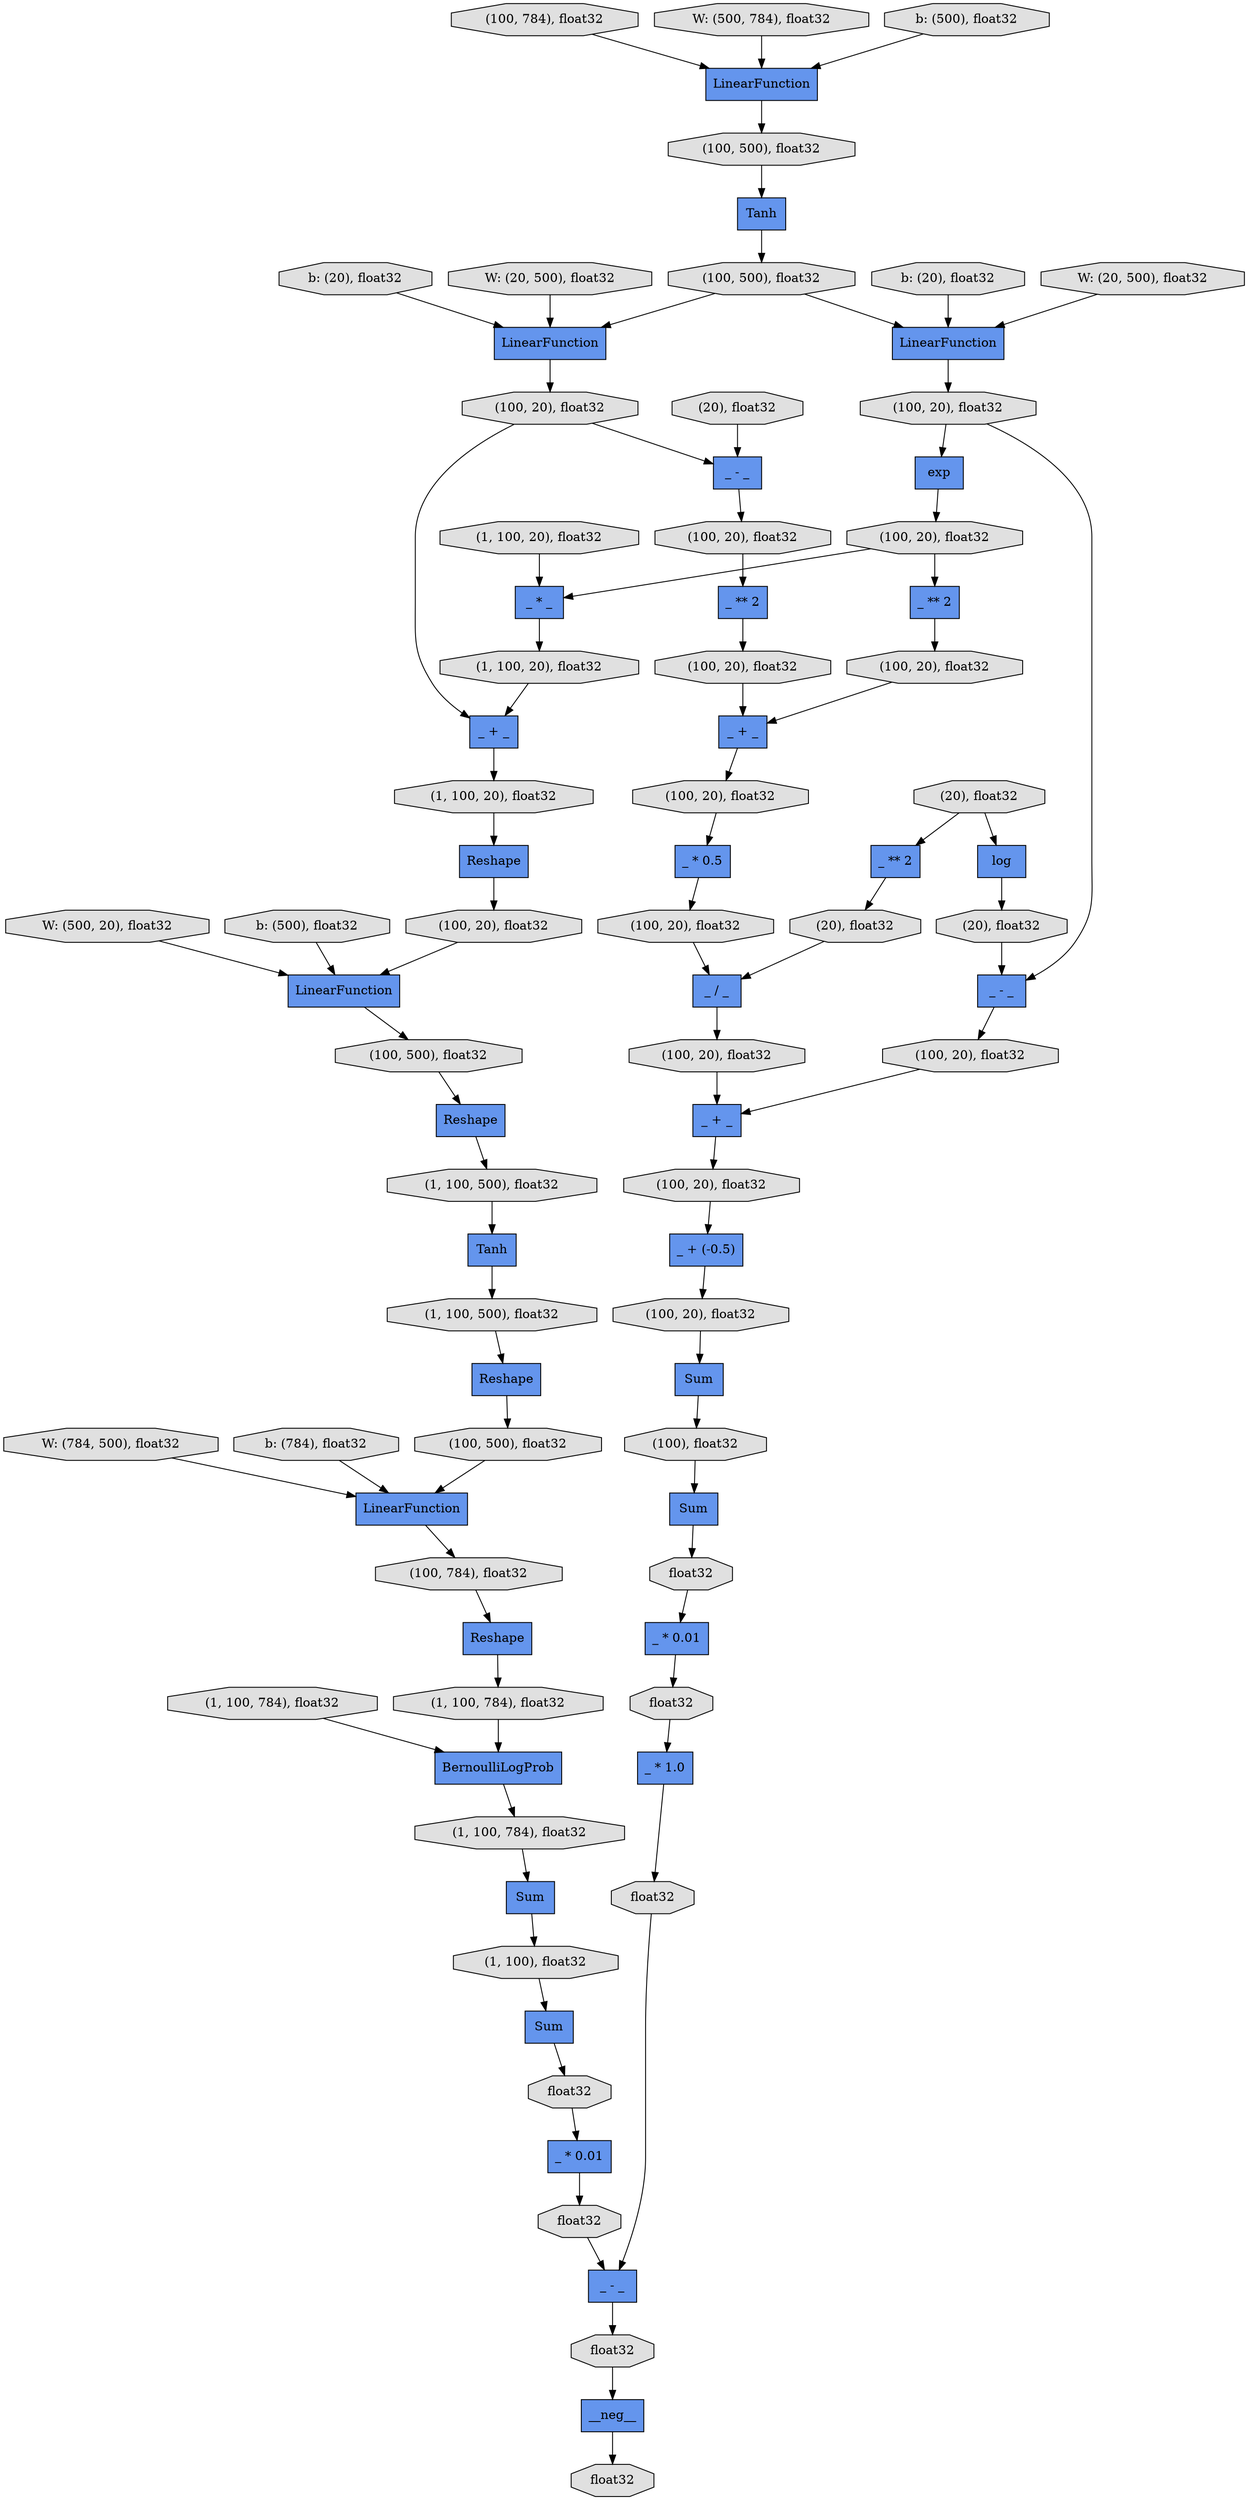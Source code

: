 digraph graphname{rankdir=TB;2923788517560 [label="(100, 20), float32",shape="octagon",fillcolor="#E0E0E0",style="filled"];2923788312816 [label="W: (784, 500), float32",shape="octagon",fillcolor="#E0E0E0",style="filled"];2923788517784 [label="(100, 20), float32",shape="octagon",fillcolor="#E0E0E0",style="filled"];2923788517896 [label="exp",shape="record",fillcolor="#6495ED",style="filled"];2923788313152 [label="b: (784), float32",shape="octagon",fillcolor="#E0E0E0",style="filled"];2923788518120 [label="(100, 20), float32",shape="octagon",fillcolor="#E0E0E0",style="filled"];2923788518232 [label="_ + _",shape="record",fillcolor="#6495ED",style="filled"];2923788518288 [label="(1, 100, 20), float32",shape="octagon",fillcolor="#E0E0E0",style="filled"];2923788518344 [label="Reshape",shape="record",fillcolor="#6495ED",style="filled"];2923788518400 [label="(1, 100, 20), float32",shape="octagon",fillcolor="#E0E0E0",style="filled"];2923788518568 [label="(1, 100, 20), float32",shape="octagon",fillcolor="#E0E0E0",style="filled"];2923788518792 [label="Tanh",shape="record",fillcolor="#6495ED",style="filled"];2923788518904 [label="(100, 20), float32",shape="octagon",fillcolor="#E0E0E0",style="filled"];2923788518960 [label="LinearFunction",shape="record",fillcolor="#6495ED",style="filled"];2923788519016 [label="Reshape",shape="record",fillcolor="#6495ED",style="filled"];2923788519128 [label="(100, 500), float32",shape="octagon",fillcolor="#E0E0E0",style="filled"];2923788519296 [label="Reshape",shape="record",fillcolor="#6495ED",style="filled"];2923788519408 [label="(1, 100, 500), float32",shape="octagon",fillcolor="#E0E0E0",style="filled"];2923788519520 [label="(1, 100, 500), float32",shape="octagon",fillcolor="#E0E0E0",style="filled"];2923788519856 [label="(100, 500), float32",shape="octagon",fillcolor="#E0E0E0",style="filled"];2923788519912 [label="LinearFunction",shape="record",fillcolor="#6495ED",style="filled"];2923788519968 [label="Reshape",shape="record",fillcolor="#6495ED",style="filled"];2923788520080 [label="(100, 784), float32",shape="octagon",fillcolor="#E0E0E0",style="filled"];2923788520360 [label="(1, 100, 784), float32",shape="octagon",fillcolor="#E0E0E0",style="filled"];2923788520640 [label="(20), float32",shape="octagon",fillcolor="#E0E0E0",style="filled"];2923788520696 [label="Sum",shape="record",fillcolor="#6495ED",style="filled"];2923788520808 [label="(20), float32",shape="octagon",fillcolor="#E0E0E0",style="filled"];2923788520864 [label="log",shape="record",fillcolor="#6495ED",style="filled"];2923788316064 [label="LinearFunction",shape="record",fillcolor="#6495ED",style="filled"];2923788316232 [label="Tanh",shape="record",fillcolor="#6495ED",style="filled"];2923788521144 [label="(20), float32",shape="octagon",fillcolor="#E0E0E0",style="filled"];2923788316344 [label="(100, 784), float32",shape="octagon",fillcolor="#E0E0E0",style="filled"];2923788316400 [label="LinearFunction",shape="record",fillcolor="#6495ED",style="filled"];2923788521256 [label="(1, 100, 784), float32",shape="octagon",fillcolor="#E0E0E0",style="filled"];2923788316456 [label="LinearFunction",shape="record",fillcolor="#6495ED",style="filled"];2923788521312 [label="BernoulliLogProb",shape="record",fillcolor="#6495ED",style="filled"];2923788316568 [label="(100, 500), float32",shape="octagon",fillcolor="#E0E0E0",style="filled"];2923737657240 [label="W: (500, 784), float32",shape="octagon",fillcolor="#E0E0E0",style="filled"];2923788521424 [label="Sum",shape="record",fillcolor="#6495ED",style="filled"];2923791872072 [label="float32",shape="octagon",fillcolor="#E0E0E0",style="filled"];2923788562504 [label="(1, 100, 784), float32",shape="octagon",fillcolor="#E0E0E0",style="filled"];2923784982656 [label="_ * _",shape="record",fillcolor="#6495ED",style="filled"];2923788562616 [label="_ - _",shape="record",fillcolor="#6495ED",style="filled"];2923784982712 [label="(100, 500), float32",shape="octagon",fillcolor="#E0E0E0",style="filled"];2923791872240 [label="float32",shape="octagon",fillcolor="#E0E0E0",style="filled"];2923788562728 [label="(1, 100), float32",shape="octagon",fillcolor="#E0E0E0",style="filled"];2923788562840 [label="_ ** 2",shape="record",fillcolor="#6495ED",style="filled"];2923788562952 [label="float32",shape="octagon",fillcolor="#E0E0E0",style="filled"];2923788563008 [label="_ * 0.01",shape="record",fillcolor="#6495ED",style="filled"];2923788563288 [label="float32",shape="octagon",fillcolor="#E0E0E0",style="filled"];2923788563400 [label="(100, 20), float32",shape="octagon",fillcolor="#E0E0E0",style="filled"];2923788563680 [label="(100, 20), float32",shape="octagon",fillcolor="#E0E0E0",style="filled"];2923788563736 [label="_ - _",shape="record",fillcolor="#6495ED",style="filled"];2923788563792 [label="_ ** 2",shape="record",fillcolor="#6495ED",style="filled"];2923788563848 [label="_ + _",shape="record",fillcolor="#6495ED",style="filled"];2923788563904 [label="(100, 20), float32",shape="octagon",fillcolor="#E0E0E0",style="filled"];2923784984112 [label="b: (500), float32",shape="octagon",fillcolor="#E0E0E0",style="filled"];2923788564072 [label="_ * 0.5",shape="record",fillcolor="#6495ED",style="filled"];2923788564184 [label="(100, 20), float32",shape="octagon",fillcolor="#E0E0E0",style="filled"];2923788564296 [label="_ ** 2",shape="record",fillcolor="#6495ED",style="filled"];2923784984448 [label="W: (20, 500), float32",shape="octagon",fillcolor="#E0E0E0",style="filled"];2923788564352 [label="(100, 20), float32",shape="octagon",fillcolor="#E0E0E0",style="filled"];2923788564520 [label="(100, 20), float32",shape="octagon",fillcolor="#E0E0E0",style="filled"];2923788564632 [label="_ + _",shape="record",fillcolor="#6495ED",style="filled"];2923784984784 [label="b: (20), float32",shape="octagon",fillcolor="#E0E0E0",style="filled"];2923788564744 [label="(20), float32",shape="octagon",fillcolor="#E0E0E0",style="filled"];2923788564856 [label="_ / _",shape="record",fillcolor="#6495ED",style="filled"];2923788564912 [label="Sum",shape="record",fillcolor="#6495ED",style="filled"];2923788564968 [label="_ + (-0.5)",shape="record",fillcolor="#6495ED",style="filled"];2923788565024 [label="(100, 20), float32",shape="octagon",fillcolor="#E0E0E0",style="filled"];2923788565080 [label="(100, 20), float32",shape="octagon",fillcolor="#E0E0E0",style="filled"];2923784985176 [label="W: (20, 500), float32",shape="octagon",fillcolor="#E0E0E0",style="filled"];2923788565192 [label="Sum",shape="record",fillcolor="#6495ED",style="filled"];2923788565304 [label="(100, 20), float32",shape="octagon",fillcolor="#E0E0E0",style="filled"];2923788565416 [label="_ * 1.0",shape="record",fillcolor="#6495ED",style="filled"];2923784985512 [label="b: (20), float32",shape="octagon",fillcolor="#E0E0E0",style="filled"];2923788565528 [label="(100), float32",shape="octagon",fillcolor="#E0E0E0",style="filled"];2923788565808 [label="float32",shape="octagon",fillcolor="#E0E0E0",style="filled"];2923788565864 [label="_ * 0.01",shape="record",fillcolor="#6495ED",style="filled"];2923784986016 [label="W: (500, 20), float32",shape="octagon",fillcolor="#E0E0E0",style="filled"];2923788566144 [label="float32",shape="octagon",fillcolor="#E0E0E0",style="filled"];2923788566200 [label="__neg__",shape="record",fillcolor="#6495ED",style="filled"];2923784986352 [label="b: (500), float32",shape="octagon",fillcolor="#E0E0E0",style="filled"];2923788566312 [label="float32",shape="octagon",fillcolor="#E0E0E0",style="filled"];2923788566368 [label="_ - _",shape="record",fillcolor="#6495ED",style="filled"];2923788518960 -> 2923788519128;2923788518792 -> 2923788519520;2923788519912 -> 2923788520080;2923788519296 -> 2923788519856;2923784986352 -> 2923788518960;2923788565304 -> 2923788564912;2923788562728 -> 2923788521424;2923788565864 -> 2923788566144;2923788564968 -> 2923788565304;2923784982712 -> 2923788316456;2923788566144 -> 2923788565416;2923788518344 -> 2923788518904;2923788517560 -> 2923788563736;2923788566368 -> 2923791872072;2923788520640 -> 2923788563736;2923788519520 -> 2923788519296;2923788563792 -> 2923788564184;2923788563400 -> 2923788564632;2923788519968 -> 2923788520360;2923788564296 -> 2923788564744;2923784984448 -> 2923788316456;2923788520360 -> 2923788521312;2923788519408 -> 2923788518792;2923788520696 -> 2923788562728;2923788316064 -> 2923788316568;2923791872072 -> 2923788566200;2923788521424 -> 2923788562952;2923788518120 -> 2923784982656;2923788563736 -> 2923788563904;2923788562504 -> 2923788520696;2923788312816 -> 2923788519912;2923788564520 -> 2923788564856;2923788316232 -> 2923784982712;2923788565080 -> 2923788564968;2923788520808 -> 2923788564296;2923788517784 -> 2923788562616;2923788565024 -> 2923788564632;2923784982656 -> 2923788518400;2923784982712 -> 2923788316400;2923788565416 -> 2923788566312;2923788563904 -> 2923788563792;2923788316344 -> 2923788316064;2923788562952 -> 2923788563008;2923788564912 -> 2923788565528;2923788565528 -> 2923788565192;2923788518120 -> 2923788562840;2923788520808 -> 2923788520864;2923784986016 -> 2923788518960;2923788517784 -> 2923788517896;2923788565808 -> 2923788565864;2923784985512 -> 2923788316400;2923788563288 -> 2923788566368;2923788519016 -> 2923788519408;2923788521312 -> 2923788562504;2923788563008 -> 2923788563288;2923788566312 -> 2923788566368;2923788521256 -> 2923788521312;2923788518400 -> 2923788518232;2923788517896 -> 2923788518120;2923788565192 -> 2923788565808;2923788519128 -> 2923788519016;2923737657240 -> 2923788316064;2923784985176 -> 2923788316400;2923784984784 -> 2923788316456;2923788566200 -> 2923791872240;2923788520080 -> 2923788519968;2923788520864 -> 2923788521144;2923788519856 -> 2923788519912;2923784984112 -> 2923788316064;2923788564352 -> 2923788564072;2923788562840 -> 2923788563680;2923788564632 -> 2923788565080;2923788313152 -> 2923788519912;2923788316400 -> 2923788517784;2923788562616 -> 2923788563400;2923788563848 -> 2923788564352;2923788518904 -> 2923788518960;2923788518288 -> 2923784982656;2923788518568 -> 2923788518344;2923788563680 -> 2923788563848;2923788564856 -> 2923788565024;2923788564744 -> 2923788564856;2923788518232 -> 2923788518568;2923788316456 -> 2923788517560;2923788521144 -> 2923788562616;2923788564184 -> 2923788563848;2923788316568 -> 2923788316232;2923788564072 -> 2923788564520;2923788517560 -> 2923788518232;}